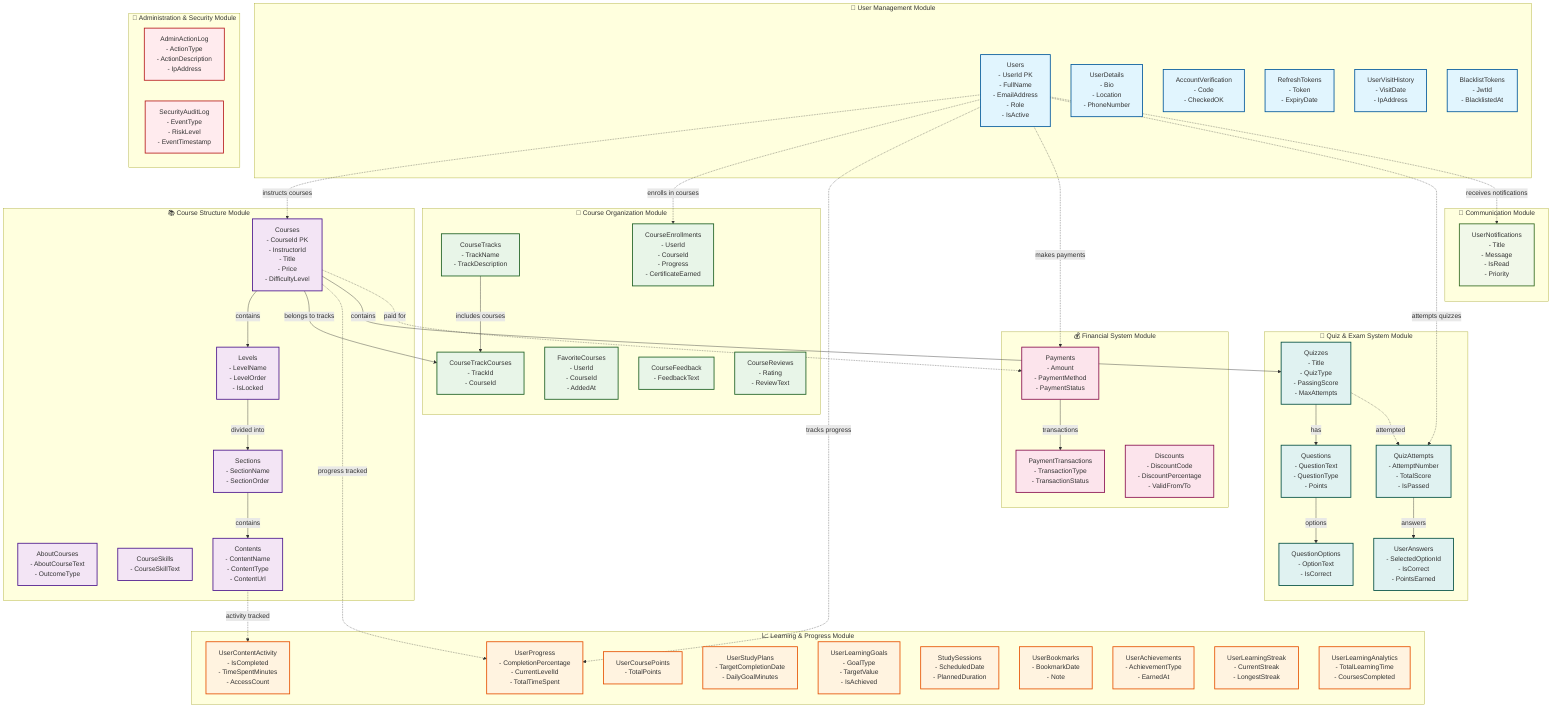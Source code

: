 graph TB
    %% =====================================================
    %% MODULE GROUPING DIAGRAM
    %% =====================================================
    
    subgraph "👥 User Management Module"
        UM1["Users<br>- UserId PK<br>- FullName<br>- EmailAddress<br>- Role<br>- IsActive"]
        UM2["UserDetails<br>- Bio<br>- Location<br>- PhoneNumber"]
        UM3["AccountVerification<br>- Code<br>- CheckedOK"]
        UM4["RefreshTokens<br>- Token<br>- ExpiryDate"]
        UM5["UserVisitHistory<br>- VisitDate<br>- IpAddress"]
        UM6["BlacklistTokens<br>- JwtId<br>- BlacklistedAt"]
    end
    
    subgraph "📚 Course Structure Module"
        CS1["Courses<br>- CourseId PK<br>- InstructorId<br>- Title<br>- Price<br>- DifficultyLevel"]
        CS2["AboutCourses<br>- AboutCourseText<br>- OutcomeType"]
        CS3["CourseSkills<br>- CourseSkillText"]
        CS4["Levels<br>- LevelName<br>- LevelOrder<br>- IsLocked"]
        CS5["Sections<br>- SectionName<br>- SectionOrder"]
        CS6["Contents<br>- ContentName<br>- ContentType<br>- ContentUrl"]
    end
    
    subgraph "🎯 Course Organization Module"
        CO1["CourseTracks<br>- TrackName<br>- TrackDescription"]
        CO2["CourseTrackCourses<br>- TrackId<br>- CourseId"]
        CO3["CourseEnrollments<br>- UserId<br>- CourseId<br>- Progress<br>- CertificateEarned"]
        CO4["FavoriteCourses<br>- UserId<br>- CourseId<br>- AddedAt"]
        CO5["CourseFeedback<br>- FeedbackText"]
        CO6["CourseReviews<br>- Rating<br>- ReviewText"]
    end
    
    subgraph "📈 Learning & Progress Module"
        LP1["UserProgress<br>- CompletionPercentage<br>- CurrentLevelId<br>- TotalTimeSpent"]
        LP2["UserContentActivity<br>- IsCompleted<br>- TimeSpentMinutes<br>- AccessCount"]
        LP3["UserCoursePoints<br>- TotalPoints"]
        LP4["UserStudyPlans<br>- TargetCompletionDate<br>- DailyGoalMinutes"]
        LP5["UserLearningGoals<br>- GoalType<br>- TargetValue<br>- IsAchieved"]
        LP6["StudySessions<br>- ScheduledDate<br>- PlannedDuration"]
        LP7["UserBookmarks<br>- BookmarkDate<br>- Note"]
        LP8["UserAchievements<br>- AchievementType<br>- EarnedAt"]
        LP9["UserLearningStreak<br>- CurrentStreak<br>- LongestStreak"]
        LP10["UserLearningAnalytics<br>- TotalLearningTime<br>- CoursesCompleted"]
    end
    
    subgraph "💰 Financial System Module"
        FS1["Payments<br>- Amount<br>- PaymentMethod<br>- PaymentStatus"]
        FS2["PaymentTransactions<br>- TransactionType<br>- TransactionStatus"]
        FS3["Discounts<br>- DiscountCode<br>- DiscountPercentage<br>- ValidFrom/To"]
    end
    
    subgraph "📝 Quiz & Exam System Module"
        QS1["Quizzes<br>- Title<br>- QuizType<br>- PassingScore<br>- MaxAttempts"]
        QS2["Questions<br>- QuestionText<br>- QuestionType<br>- Points"]
        QS3["QuestionOptions<br>- OptionText<br>- IsCorrect"]
        QS4["QuizAttempts<br>- AttemptNumber<br>- TotalScore<br>- IsPassed"]
        QS5["UserAnswers<br>- SelectedOptionId<br>- IsCorrect<br>- PointsEarned"]
    end
    
    subgraph "🔐 Administration & Security Module"
        AS1["AdminActionLog<br>- ActionType<br>- ActionDescription<br>- IpAddress"]
        AS2["SecurityAuditLog<br>- EventType<br>- RiskLevel<br>- EventTimestamp"]
    end
    
    subgraph "📱 Communication Module"
        CM1["UserNotifications<br>- Title<br>- Message<br>- IsRead<br>- Priority"]
    end
    
    %% =====================================================
    %% CROSS-MODULE RELATIONSHIPS
    %% =====================================================
    
    %% User Management connections
    UM1 -.->|instructs courses| CS1
    UM1 -.->|enrolls in courses| CO3
    UM1 -.->|tracks progress| LP1
    UM1 -.->|makes payments| FS1
    UM1 -.->|attempts quizzes| QS4
    UM1 -.->|receives notifications| CM1
    
    %% Course Structure hierarchy
    CS1 -->|contains| CS4
    CS4 -->|divided into| CS5
    CS5 -->|contains| CS6
    
    %% Course Organization
    CO1 -->|includes courses| CO2
    CS1 -->|belongs to tracks| CO2
    
    %% Learning Progress
    CS1 -.->|progress tracked| LP1
    CS6 -.->|activity tracked| LP2
    
    %% Quiz System
    CS1 -->|contains| QS1
    QS1 -->|has| QS2
    QS2 -->|options| QS3
    QS1 -.->|attempted| QS4
    QS4 -->|answers| QS5
    
    %% Financial
    CS1 -.->|paid for| FS1
    FS1 -->|transactions| FS2
    
    %% Style definitions
    classDef userMgmt fill:#e1f5fe,stroke:#01579b,stroke-width:2px
    classDef courseStruct fill:#f3e5f5,stroke:#4a148c,stroke-width:2px
    classDef courseOrg fill:#e8f5e8,stroke:#1b5e20,stroke-width:2px
    classDef learning fill:#fff3e0,stroke:#e65100,stroke-width:2px
    classDef financial fill:#fce4ec,stroke:#880e4f,stroke-width:2px
    classDef quiz fill:#e0f2f1,stroke:#004d40,stroke-width:2px
    classDef admin fill:#ffebee,stroke:#b71c1c,stroke-width:2px
    classDef comm fill:#f1f8e9,stroke:#33691e,stroke-width:2px
    
    %% Apply styles
    class UM1,UM2,UM3,UM4,UM5,UM6 userMgmt
    class CS1,CS2,CS3,CS4,CS5,CS6 courseStruct
    class CO1,CO2,CO3,CO4,CO5,CO6 courseOrg
    class LP1,LP2,LP3,LP4,LP5,LP6,LP7,LP8,LP9,LP10 learning
    class FS1,FS2,FS3 financial
    class QS1,QS2,QS3,QS4,QS5 quiz
    class AS1,AS2 admin
    class CM1 comm